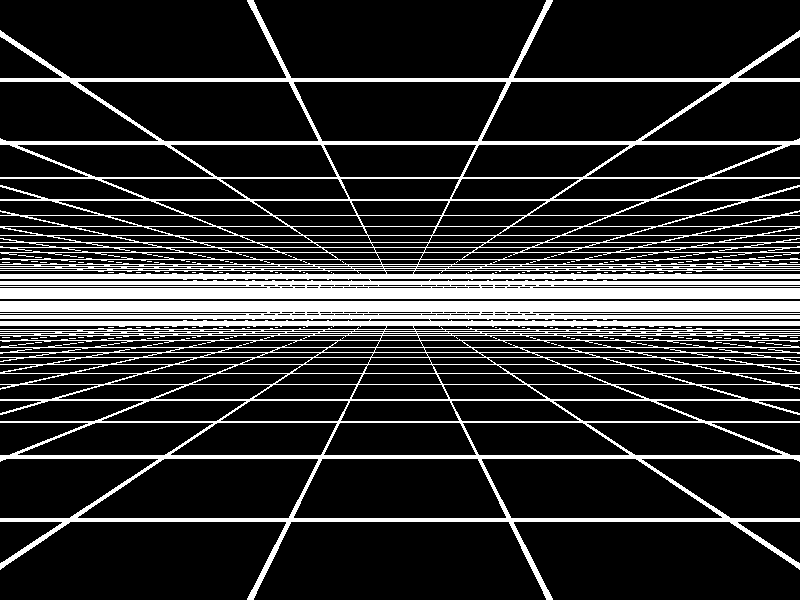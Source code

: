 #version 3.7;
global_settings {  assumed_gamma 1.0 }
//---------------------------------------
camera{ 
        angle 40
        right x*image_width/image_height
        location  <0.0 , 0.0 ,-3.0 + 2 * clock>
        look_at   <0.0 , 0.0 , 0.0> }
//---------------------------------------
light_source{ <1500,2500,-2500>
              color rgb<1,1,1> }
global_settings { ambient_light rgb<1, 1, 1> }

#declare W = 0.01;

#for (Y, -1, 1, 2.0)
#for (X, -10.5, 10.5, 1.0)
cylinder { <X, Y, -9000>, <X, Y, 9000>, W
        texture { pigment{ rgb<1,1,1> } }
        finish { ambient 1 }
}
#end

#if (clock != 1.0)
  #for (Z, 0, 1000, 2.0)
  cylinder { <-9000, Y, Z>, <9000, Y, Z>, W
          texture { pigment{ rgb<1,1,1> } }
          finish { ambient 1 }
  }
  #end
#end
#end


  fog {
    distance 10
    color rgb<0, 0, 0>
  }
